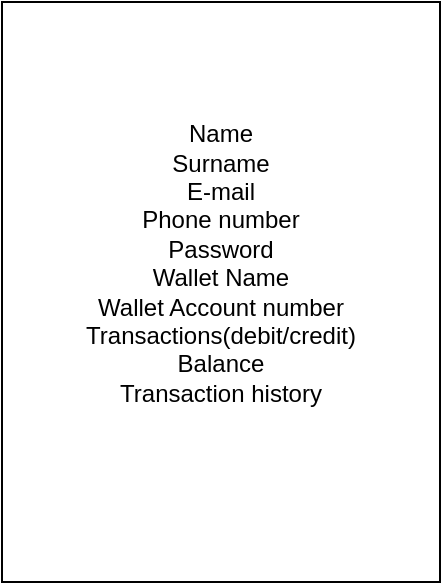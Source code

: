 <mxfile version="21.6.9" type="github">
  <diagram name="Sayfa -1" id="xtpe9JXe6I9Ki-Vc6pJg">
    <mxGraphModel dx="1050" dy="625" grid="1" gridSize="10" guides="1" tooltips="1" connect="1" arrows="1" fold="1" page="1" pageScale="1" pageWidth="827" pageHeight="1169" math="0" shadow="0">
      <root>
        <mxCell id="0" />
        <mxCell id="1" parent="0" />
        <mxCell id="liYBY-GOr5fEWXWgtc3L-1" value="Name&lt;br&gt;Surname&lt;br&gt;E-mail&lt;br&gt;Phone number&lt;br&gt;Password&lt;br&gt;Wallet Name&lt;br&gt;Wallet Account number&lt;br&gt;Transactions(debit/credit)&lt;br&gt;Balance&lt;br&gt;Transaction history&lt;br&gt;&lt;br&gt;&lt;br&gt;" style="rounded=0;whiteSpace=wrap;html=1;" vertex="1" parent="1">
          <mxGeometry x="91" y="110" width="219" height="290" as="geometry" />
        </mxCell>
      </root>
    </mxGraphModel>
  </diagram>
</mxfile>
